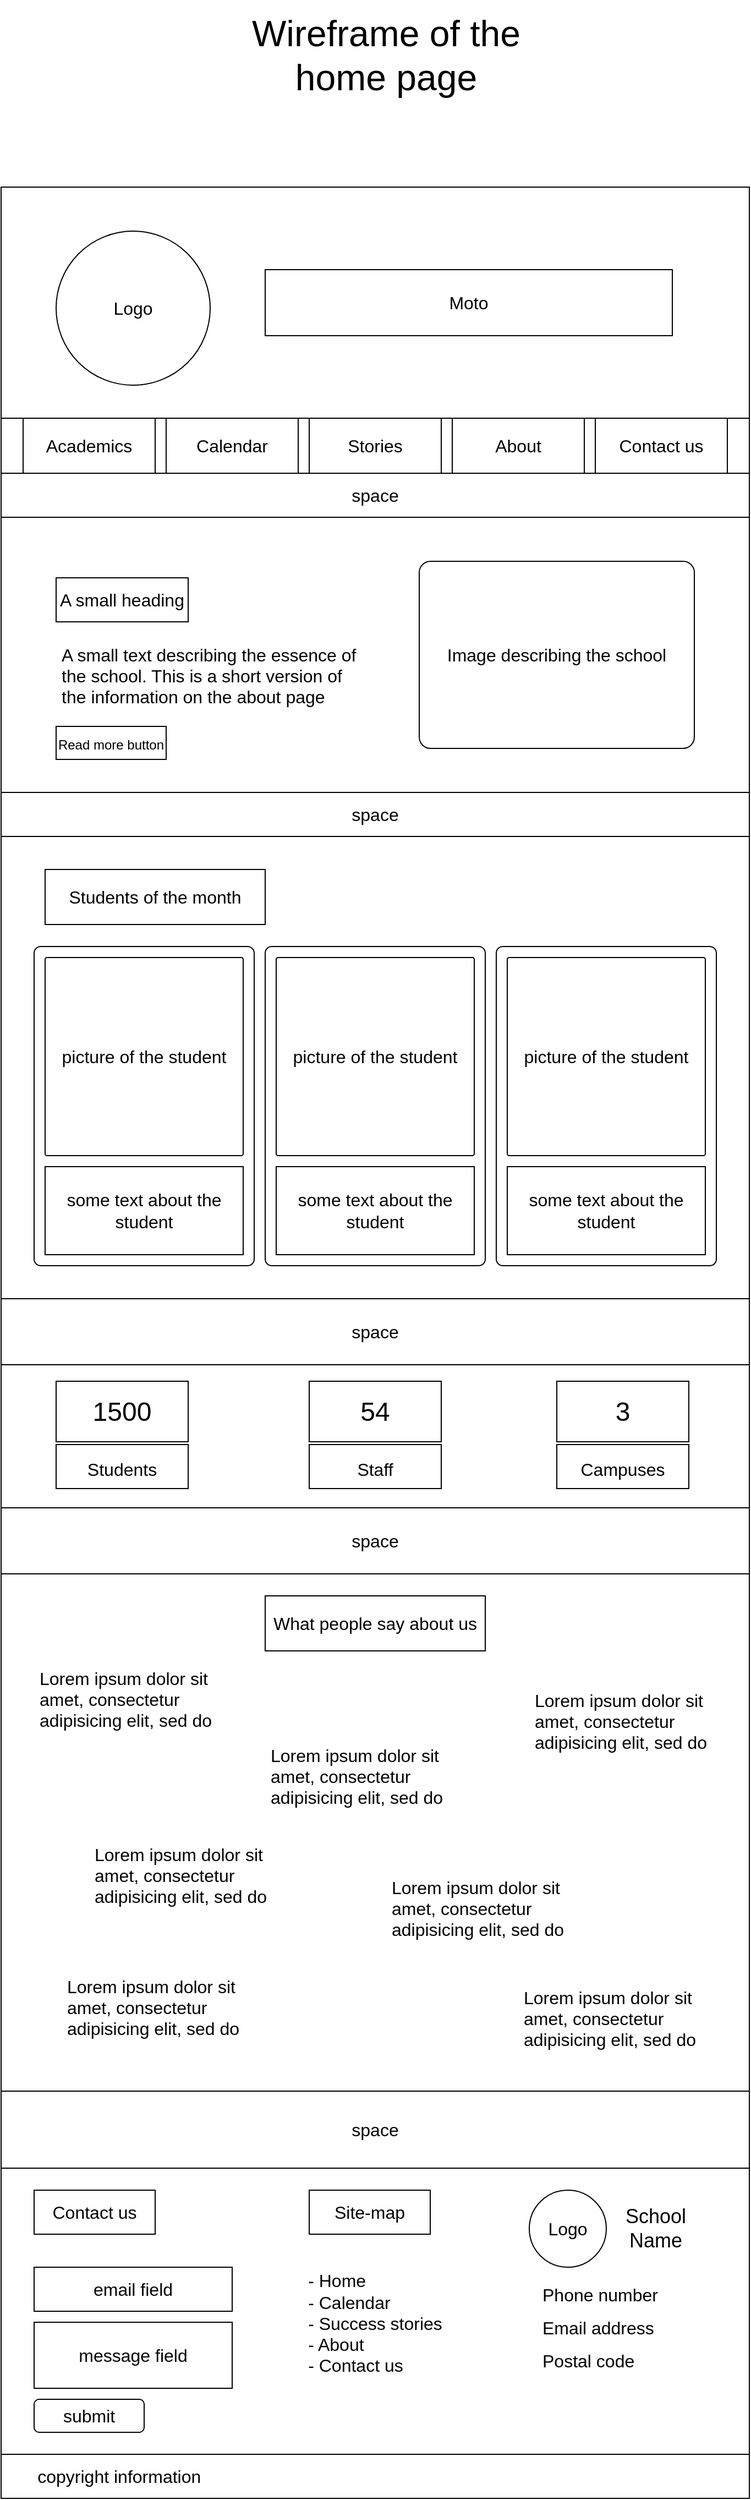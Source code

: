 <mxfile version="20.6.0" type="github">
  <diagram id="zjbsmMx9dNUYekVJXI4S" name="Page-1">
    <mxGraphModel dx="868" dy="993" grid="1" gridSize="10" guides="1" tooltips="1" connect="1" arrows="1" fold="1" page="0" pageScale="1" pageWidth="850" pageHeight="1100" math="0" shadow="0">
      <root>
        <mxCell id="0" />
        <mxCell id="1" parent="0" />
        <mxCell id="_Qzaa5entBogjLJZciO9-1" value="" style="rounded=0;whiteSpace=wrap;html=1;" parent="1" vertex="1">
          <mxGeometry x="160" y="120" width="680" height="210" as="geometry" />
        </mxCell>
        <mxCell id="_Qzaa5entBogjLJZciO9-2" value="&lt;font style=&quot;font-size: 16px;&quot;&gt;Logo&lt;/font&gt;" style="ellipse;whiteSpace=wrap;html=1;aspect=fixed;" parent="1" vertex="1">
          <mxGeometry x="210" y="160" width="140" height="140" as="geometry" />
        </mxCell>
        <mxCell id="_Qzaa5entBogjLJZciO9-4" value="Moto" style="rounded=0;whiteSpace=wrap;html=1;fontSize=16;" parent="1" vertex="1">
          <mxGeometry x="400" y="195" width="370" height="60" as="geometry" />
        </mxCell>
        <mxCell id="_Qzaa5entBogjLJZciO9-5" value="" style="rounded=0;whiteSpace=wrap;html=1;fontSize=16;" parent="1" vertex="1">
          <mxGeometry x="160" y="330" width="680" height="50" as="geometry" />
        </mxCell>
        <mxCell id="_Qzaa5entBogjLJZciO9-6" value="Academics" style="rounded=0;whiteSpace=wrap;html=1;fontSize=16;" parent="1" vertex="1">
          <mxGeometry x="180" y="330" width="120" height="50" as="geometry" />
        </mxCell>
        <mxCell id="_Qzaa5entBogjLJZciO9-7" value="Calendar" style="rounded=0;whiteSpace=wrap;html=1;fontSize=16;" parent="1" vertex="1">
          <mxGeometry x="310" y="330" width="120" height="50" as="geometry" />
        </mxCell>
        <mxCell id="_Qzaa5entBogjLJZciO9-8" value="About" style="rounded=0;whiteSpace=wrap;html=1;fontSize=16;" parent="1" vertex="1">
          <mxGeometry x="570" y="330" width="120" height="50" as="geometry" />
        </mxCell>
        <mxCell id="_Qzaa5entBogjLJZciO9-9" value="Contact us" style="rounded=0;whiteSpace=wrap;html=1;fontSize=16;" parent="1" vertex="1">
          <mxGeometry x="700" y="330" width="120" height="50" as="geometry" />
        </mxCell>
        <mxCell id="_Qzaa5entBogjLJZciO9-10" value="" style="rounded=0;whiteSpace=wrap;html=1;fontSize=16;" parent="1" vertex="1">
          <mxGeometry x="160" y="420" width="680" height="250" as="geometry" />
        </mxCell>
        <mxCell id="_Qzaa5entBogjLJZciO9-11" value="Image describing the school" style="rounded=1;whiteSpace=wrap;html=1;fontSize=16;arcSize=6;points=[[0,0,0,0,0],[0,0.25,0,0,0],[0,0.5,0,0,0],[0,0.75,0,0,0],[0,1,0,0,0],[0.25,0,0,0,0],[0.25,1,0,0,0],[0.5,0,0,0,0],[0.5,1,0,0,0],[0.75,0,0,0,0],[0.75,1,0,0,0],[1,0,0,0,0],[1,0.25,0,0,0],[1,0.5,0,0,0],[1,0.75,0,0,0],[1,1,0,0,0]];" parent="1" vertex="1">
          <mxGeometry x="540" y="460" width="250" height="170" as="geometry" />
        </mxCell>
        <mxCell id="_Qzaa5entBogjLJZciO9-12" value="space" style="rounded=0;whiteSpace=wrap;html=1;fontSize=16;" parent="1" vertex="1">
          <mxGeometry x="160" y="380" width="680" height="40" as="geometry" />
        </mxCell>
        <mxCell id="_Qzaa5entBogjLJZciO9-13" value="&lt;p&gt;A small text describing the essence of the school. This is a short version of the information on the about page&lt;br&gt;&lt;/p&gt;" style="text;html=1;strokeColor=none;fillColor=none;spacing=5;spacingTop=-20;whiteSpace=wrap;overflow=hidden;rounded=0;fontSize=16;" parent="1" vertex="1">
          <mxGeometry x="210" y="530" width="280" height="70" as="geometry" />
        </mxCell>
        <mxCell id="_Qzaa5entBogjLJZciO9-14" value="A small heading" style="rounded=0;whiteSpace=wrap;html=1;fontSize=16;" parent="1" vertex="1">
          <mxGeometry x="210" y="475" width="120" height="40" as="geometry" />
        </mxCell>
        <mxCell id="_Qzaa5entBogjLJZciO9-15" value="&lt;font style=&quot;font-size: 12px;&quot;&gt;Read more button&lt;/font&gt;" style="rounded=0;whiteSpace=wrap;html=1;fontSize=16;" parent="1" vertex="1">
          <mxGeometry x="210" y="610" width="100" height="30" as="geometry" />
        </mxCell>
        <mxCell id="_Qzaa5entBogjLJZciO9-16" value="" style="rounded=0;whiteSpace=wrap;html=1;fontSize=12;" parent="1" vertex="1">
          <mxGeometry x="160" y="710" width="680" height="420" as="geometry" />
        </mxCell>
        <mxCell id="_Qzaa5entBogjLJZciO9-17" value="&lt;font style=&quot;font-size: 16px;&quot;&gt;Students of the month&lt;/font&gt;" style="rounded=0;whiteSpace=wrap;html=1;fontSize=12;" parent="1" vertex="1">
          <mxGeometry x="200" y="740" width="200" height="50" as="geometry" />
        </mxCell>
        <mxCell id="_Qzaa5entBogjLJZciO9-18" value="space" style="rounded=0;whiteSpace=wrap;html=1;fontSize=16;" parent="1" vertex="1">
          <mxGeometry x="160" y="670" width="680" height="40" as="geometry" />
        </mxCell>
        <mxCell id="_Qzaa5entBogjLJZciO9-20" value="" style="rounded=1;whiteSpace=wrap;html=1;fontSize=16;arcSize=3;" parent="1" vertex="1">
          <mxGeometry x="190" y="810" width="200" height="290" as="geometry" />
        </mxCell>
        <mxCell id="_Qzaa5entBogjLJZciO9-21" value="picture of the student" style="rounded=1;whiteSpace=wrap;html=1;fontSize=16;arcSize=1;" parent="1" vertex="1">
          <mxGeometry x="200" y="820" width="180" height="180" as="geometry" />
        </mxCell>
        <mxCell id="_Qzaa5entBogjLJZciO9-23" value="some text about the student" style="rounded=0;whiteSpace=wrap;html=1;fontSize=16;" parent="1" vertex="1">
          <mxGeometry x="200" y="1010" width="180" height="80" as="geometry" />
        </mxCell>
        <mxCell id="_Qzaa5entBogjLJZciO9-24" value="" style="rounded=1;whiteSpace=wrap;html=1;fontSize=16;arcSize=3;" parent="1" vertex="1">
          <mxGeometry x="400" y="810" width="200" height="290" as="geometry" />
        </mxCell>
        <mxCell id="_Qzaa5entBogjLJZciO9-25" value="picture of the student" style="rounded=1;whiteSpace=wrap;html=1;fontSize=16;arcSize=1;" parent="1" vertex="1">
          <mxGeometry x="410" y="820" width="180" height="180" as="geometry" />
        </mxCell>
        <mxCell id="_Qzaa5entBogjLJZciO9-26" value="some text about the student" style="rounded=0;whiteSpace=wrap;html=1;fontSize=16;" parent="1" vertex="1">
          <mxGeometry x="410" y="1010" width="180" height="80" as="geometry" />
        </mxCell>
        <mxCell id="_Qzaa5entBogjLJZciO9-27" value="" style="rounded=1;whiteSpace=wrap;html=1;fontSize=16;arcSize=3;" parent="1" vertex="1">
          <mxGeometry x="610" y="810" width="200" height="290" as="geometry" />
        </mxCell>
        <mxCell id="_Qzaa5entBogjLJZciO9-28" value="picture of the student" style="rounded=1;whiteSpace=wrap;html=1;fontSize=16;arcSize=1;" parent="1" vertex="1">
          <mxGeometry x="620" y="820" width="180" height="180" as="geometry" />
        </mxCell>
        <mxCell id="_Qzaa5entBogjLJZciO9-29" value="some text about the student" style="rounded=0;whiteSpace=wrap;html=1;fontSize=16;" parent="1" vertex="1">
          <mxGeometry x="620" y="1010" width="180" height="80" as="geometry" />
        </mxCell>
        <mxCell id="_Qzaa5entBogjLJZciO9-30" value="space" style="rounded=0;whiteSpace=wrap;html=1;fontSize=16;" parent="1" vertex="1">
          <mxGeometry x="160" y="1320" width="680" height="60" as="geometry" />
        </mxCell>
        <mxCell id="_Qzaa5entBogjLJZciO9-31" value="" style="rounded=0;whiteSpace=wrap;html=1;fontSize=12;" parent="1" vertex="1">
          <mxGeometry x="160" y="1380" width="680" height="470" as="geometry" />
        </mxCell>
        <mxCell id="_Qzaa5entBogjLJZciO9-32" value="&lt;font style=&quot;font-size: 16px;&quot;&gt;What people say about us&lt;/font&gt;" style="rounded=0;whiteSpace=wrap;html=1;fontSize=12;" parent="1" vertex="1">
          <mxGeometry x="400" y="1400" width="200" height="50" as="geometry" />
        </mxCell>
        <mxCell id="_Qzaa5entBogjLJZciO9-44" value="&lt;p&gt;Lorem ipsum dolor sit amet, consectetur adipisicing elit, sed do &lt;br&gt;&lt;/p&gt;" style="text;html=1;strokeColor=none;fillColor=none;spacing=5;spacingTop=-20;whiteSpace=wrap;overflow=hidden;rounded=0;fontSize=16;" parent="1" vertex="1">
          <mxGeometry x="190" y="1460" width="190" height="70" as="geometry" />
        </mxCell>
        <mxCell id="_Qzaa5entBogjLJZciO9-45" value="&lt;p&gt;Lorem ipsum dolor sit amet, consectetur adipisicing elit, sed do &lt;br&gt;&lt;/p&gt;" style="text;html=1;strokeColor=none;fillColor=none;spacing=5;spacingTop=-20;whiteSpace=wrap;overflow=hidden;rounded=0;fontSize=16;" parent="1" vertex="1">
          <mxGeometry x="630" y="1750" width="190" height="70" as="geometry" />
        </mxCell>
        <mxCell id="_Qzaa5entBogjLJZciO9-46" value="&lt;p&gt;Lorem ipsum dolor sit amet, consectetur adipisicing elit, sed do &lt;br&gt;&lt;/p&gt;" style="text;html=1;strokeColor=none;fillColor=none;spacing=5;spacingTop=-20;whiteSpace=wrap;overflow=hidden;rounded=0;fontSize=16;" parent="1" vertex="1">
          <mxGeometry x="400" y="1530" width="190" height="70" as="geometry" />
        </mxCell>
        <mxCell id="_Qzaa5entBogjLJZciO9-48" value="&lt;p&gt;Lorem ipsum dolor sit amet, consectetur adipisicing elit, sed do &lt;br&gt;&lt;/p&gt;" style="text;html=1;strokeColor=none;fillColor=none;spacing=5;spacingTop=-20;whiteSpace=wrap;overflow=hidden;rounded=0;fontSize=16;" parent="1" vertex="1">
          <mxGeometry x="215" y="1740" width="190" height="70" as="geometry" />
        </mxCell>
        <mxCell id="_Qzaa5entBogjLJZciO9-49" value="&lt;p&gt;Lorem ipsum dolor sit amet, consectetur adipisicing elit, sed do &lt;br&gt;&lt;/p&gt;" style="text;html=1;strokeColor=none;fillColor=none;spacing=5;spacingTop=-20;whiteSpace=wrap;overflow=hidden;rounded=0;fontSize=16;" parent="1" vertex="1">
          <mxGeometry x="640" y="1480" width="190" height="70" as="geometry" />
        </mxCell>
        <mxCell id="_Qzaa5entBogjLJZciO9-50" value="&lt;p&gt;Lorem ipsum dolor sit amet, consectetur adipisicing elit, sed do &lt;br&gt;&lt;/p&gt;" style="text;html=1;strokeColor=none;fillColor=none;spacing=5;spacingTop=-20;whiteSpace=wrap;overflow=hidden;rounded=0;fontSize=16;" parent="1" vertex="1">
          <mxGeometry x="510" y="1650" width="190" height="70" as="geometry" />
        </mxCell>
        <mxCell id="_Qzaa5entBogjLJZciO9-51" value="&lt;p&gt;Lorem ipsum dolor sit amet, consectetur adipisicing elit, sed do &lt;br&gt;&lt;/p&gt;" style="text;html=1;strokeColor=none;fillColor=none;spacing=5;spacingTop=-20;whiteSpace=wrap;overflow=hidden;rounded=0;fontSize=16;" parent="1" vertex="1">
          <mxGeometry x="240" y="1620" width="190" height="70" as="geometry" />
        </mxCell>
        <mxCell id="_Qzaa5entBogjLJZciO9-52" value="space" style="rounded=0;whiteSpace=wrap;html=1;fontSize=16;" parent="1" vertex="1">
          <mxGeometry x="160" y="1850" width="680" height="70" as="geometry" />
        </mxCell>
        <mxCell id="_Qzaa5entBogjLJZciO9-53" value="" style="rounded=0;whiteSpace=wrap;html=1;fontSize=16;" parent="1" vertex="1">
          <mxGeometry x="160" y="1920" width="680" height="260" as="geometry" />
        </mxCell>
        <mxCell id="_Qzaa5entBogjLJZciO9-55" value="Contact us" style="rounded=0;whiteSpace=wrap;html=1;fontSize=16;" parent="1" vertex="1">
          <mxGeometry x="190" y="1940" width="110" height="40" as="geometry" />
        </mxCell>
        <mxCell id="_Qzaa5entBogjLJZciO9-56" value="email field" style="rounded=0;whiteSpace=wrap;html=1;fontSize=16;" parent="1" vertex="1">
          <mxGeometry x="190" y="2010" width="180" height="40" as="geometry" />
        </mxCell>
        <mxCell id="_Qzaa5entBogjLJZciO9-58" value="message field" style="rounded=0;whiteSpace=wrap;html=1;fontSize=16;" parent="1" vertex="1">
          <mxGeometry x="190" y="2060" width="180" height="60" as="geometry" />
        </mxCell>
        <mxCell id="_Qzaa5entBogjLJZciO9-59" value="submit" style="rounded=1;whiteSpace=wrap;html=1;fontSize=16;" parent="1" vertex="1">
          <mxGeometry x="190" y="2130" width="100" height="30" as="geometry" />
        </mxCell>
        <mxCell id="_Qzaa5entBogjLJZciO9-60" value="Site-map" style="rounded=0;whiteSpace=wrap;html=1;fontSize=16;" parent="1" vertex="1">
          <mxGeometry x="440" y="1940" width="110" height="40" as="geometry" />
        </mxCell>
        <mxCell id="_Qzaa5entBogjLJZciO9-62" value="&lt;div align=&quot;left&quot;&gt;- Home&lt;/div&gt;&lt;div align=&quot;left&quot;&gt;- Calendar&lt;/div&gt;&lt;div align=&quot;left&quot;&gt;- Success stories&lt;br&gt;&lt;/div&gt;&lt;div align=&quot;left&quot;&gt;- About&lt;/div&gt;&lt;div align=&quot;left&quot;&gt;- Contact us&lt;/div&gt;&lt;div&gt;&lt;br&gt;&lt;/div&gt;&lt;div&gt;&lt;br&gt;&lt;/div&gt;" style="text;html=1;strokeColor=none;fillColor=none;align=center;verticalAlign=middle;whiteSpace=wrap;rounded=0;fontSize=16;" parent="1" vertex="1">
          <mxGeometry x="430" y="2010" width="140" height="140" as="geometry" />
        </mxCell>
        <mxCell id="_Qzaa5entBogjLJZciO9-63" value="Logo" style="ellipse;whiteSpace=wrap;html=1;aspect=fixed;fontSize=16;" parent="1" vertex="1">
          <mxGeometry x="640" y="1940" width="70" height="70" as="geometry" />
        </mxCell>
        <mxCell id="_Qzaa5entBogjLJZciO9-64" value="&lt;font style=&quot;font-size: 18px;&quot;&gt;School Name&lt;/font&gt;" style="text;html=1;strokeColor=none;fillColor=none;align=center;verticalAlign=middle;whiteSpace=wrap;rounded=0;fontSize=16;" parent="1" vertex="1">
          <mxGeometry x="710" y="1945" width="90" height="60" as="geometry" />
        </mxCell>
        <mxCell id="_Qzaa5entBogjLJZciO9-66" value="&lt;div align=&quot;left&quot;&gt;&lt;font style=&quot;font-size: 16px;&quot;&gt;Phone number&lt;/font&gt;&lt;/div&gt;" style="text;html=1;strokeColor=none;fillColor=none;align=left;verticalAlign=middle;whiteSpace=wrap;rounded=0;fontSize=18;" parent="1" vertex="1">
          <mxGeometry x="650" y="2020" width="135" height="30" as="geometry" />
        </mxCell>
        <mxCell id="_Qzaa5entBogjLJZciO9-67" value="&lt;div style=&quot;font-size: 16px;&quot; align=&quot;left&quot;&gt;&lt;font style=&quot;font-size: 16px;&quot;&gt;Email address&lt;br&gt;&lt;/font&gt;&lt;/div&gt;" style="text;html=1;strokeColor=none;fillColor=none;align=left;verticalAlign=middle;whiteSpace=wrap;rounded=0;fontSize=18;" parent="1" vertex="1">
          <mxGeometry x="650" y="2050" width="135" height="30" as="geometry" />
        </mxCell>
        <mxCell id="_Qzaa5entBogjLJZciO9-68" value="&lt;font style=&quot;font-size: 16px;&quot;&gt;Postal code&lt;/font&gt;" style="text;html=1;strokeColor=none;fillColor=none;align=left;verticalAlign=middle;whiteSpace=wrap;rounded=0;fontSize=18;" parent="1" vertex="1">
          <mxGeometry x="650" y="2080" width="135" height="30" as="geometry" />
        </mxCell>
        <mxCell id="_Qzaa5entBogjLJZciO9-69" value="&lt;div align=&quot;left&quot;&gt;&amp;nbsp;&amp;nbsp;&amp;nbsp;&amp;nbsp;&amp;nbsp;&amp;nbsp; copyright information&lt;br&gt;&lt;/div&gt;" style="rounded=0;whiteSpace=wrap;html=1;fontSize=16;align=left;" parent="1" vertex="1">
          <mxGeometry x="160" y="2180" width="680" height="40" as="geometry" />
        </mxCell>
        <mxCell id="_Qzaa5entBogjLJZciO9-70" value="&lt;font style=&quot;font-size: 33px;&quot;&gt;Wireframe of the home page&lt;/font&gt;" style="text;html=1;strokeColor=none;fillColor=none;align=center;verticalAlign=middle;whiteSpace=wrap;rounded=0;fontSize=16;" parent="1" vertex="1">
          <mxGeometry x="350" y="-50" width="320" height="100" as="geometry" />
        </mxCell>
        <mxCell id="_Qzaa5entBogjLJZciO9-71" value="Stories" style="rounded=0;whiteSpace=wrap;html=1;fontSize=16;" parent="1" vertex="1">
          <mxGeometry x="440" y="330" width="120" height="50" as="geometry" />
        </mxCell>
        <mxCell id="oHM1tqddM9_ak2Br6Nf2-59" value="&lt;font style=&quot;font-size: 16px;&quot;&gt;space&lt;/font&gt;" style="rounded=0;whiteSpace=wrap;html=1;fontSize=14;" vertex="1" parent="1">
          <mxGeometry x="160" y="1130" width="680" height="60" as="geometry" />
        </mxCell>
        <mxCell id="oHM1tqddM9_ak2Br6Nf2-60" value="" style="rounded=0;whiteSpace=wrap;html=1;fontSize=16;" vertex="1" parent="1">
          <mxGeometry x="160" y="1190" width="680" height="130" as="geometry" />
        </mxCell>
        <mxCell id="oHM1tqddM9_ak2Br6Nf2-61" value="&lt;font style=&quot;font-size: 24px;&quot;&gt;1500&lt;/font&gt;" style="rounded=0;whiteSpace=wrap;html=1;fontSize=16;" vertex="1" parent="1">
          <mxGeometry x="210" y="1205" width="120" height="55" as="geometry" />
        </mxCell>
        <mxCell id="oHM1tqddM9_ak2Br6Nf2-62" value="&lt;font style=&quot;font-size: 24px;&quot;&gt;54&lt;/font&gt;" style="rounded=0;whiteSpace=wrap;html=1;fontSize=16;" vertex="1" parent="1">
          <mxGeometry x="440" y="1205" width="120" height="55" as="geometry" />
        </mxCell>
        <mxCell id="oHM1tqddM9_ak2Br6Nf2-63" value="&lt;font style=&quot;font-size: 24px;&quot;&gt;3&lt;/font&gt;" style="rounded=0;whiteSpace=wrap;html=1;fontSize=16;" vertex="1" parent="1">
          <mxGeometry x="665" y="1205" width="120" height="55" as="geometry" />
        </mxCell>
        <mxCell id="oHM1tqddM9_ak2Br6Nf2-64" value="&lt;font style=&quot;font-size: 16px;&quot;&gt;Students&lt;/font&gt;" style="rounded=0;whiteSpace=wrap;html=1;fontSize=24;" vertex="1" parent="1">
          <mxGeometry x="210" y="1262.5" width="120" height="40" as="geometry" />
        </mxCell>
        <mxCell id="oHM1tqddM9_ak2Br6Nf2-65" value="&lt;font style=&quot;font-size: 16px;&quot;&gt;Staff&lt;/font&gt;" style="rounded=0;whiteSpace=wrap;html=1;fontSize=24;" vertex="1" parent="1">
          <mxGeometry x="440" y="1262.5" width="120" height="40" as="geometry" />
        </mxCell>
        <mxCell id="oHM1tqddM9_ak2Br6Nf2-66" value="&lt;font style=&quot;font-size: 16px;&quot;&gt;Campuses&lt;/font&gt;" style="rounded=0;whiteSpace=wrap;html=1;fontSize=24;" vertex="1" parent="1">
          <mxGeometry x="665" y="1262.5" width="120" height="40" as="geometry" />
        </mxCell>
      </root>
    </mxGraphModel>
  </diagram>
</mxfile>
